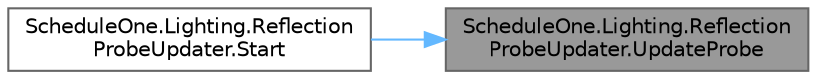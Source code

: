 digraph "ScheduleOne.Lighting.ReflectionProbeUpdater.UpdateProbe"
{
 // LATEX_PDF_SIZE
  bgcolor="transparent";
  edge [fontname=Helvetica,fontsize=10,labelfontname=Helvetica,labelfontsize=10];
  node [fontname=Helvetica,fontsize=10,shape=box,height=0.2,width=0.4];
  rankdir="RL";
  Node1 [id="Node000001",label="ScheduleOne.Lighting.Reflection\lProbeUpdater.UpdateProbe",height=0.2,width=0.4,color="gray40", fillcolor="grey60", style="filled", fontcolor="black",tooltip=" "];
  Node1 -> Node2 [id="edge1_Node000001_Node000002",dir="back",color="steelblue1",style="solid",tooltip=" "];
  Node2 [id="Node000002",label="ScheduleOne.Lighting.Reflection\lProbeUpdater.Start",height=0.2,width=0.4,color="grey40", fillcolor="white", style="filled",URL="$class_schedule_one_1_1_lighting_1_1_reflection_probe_updater.html#a2e79ce578a7b1f3d467e74075f67aadc",tooltip=" "];
}
